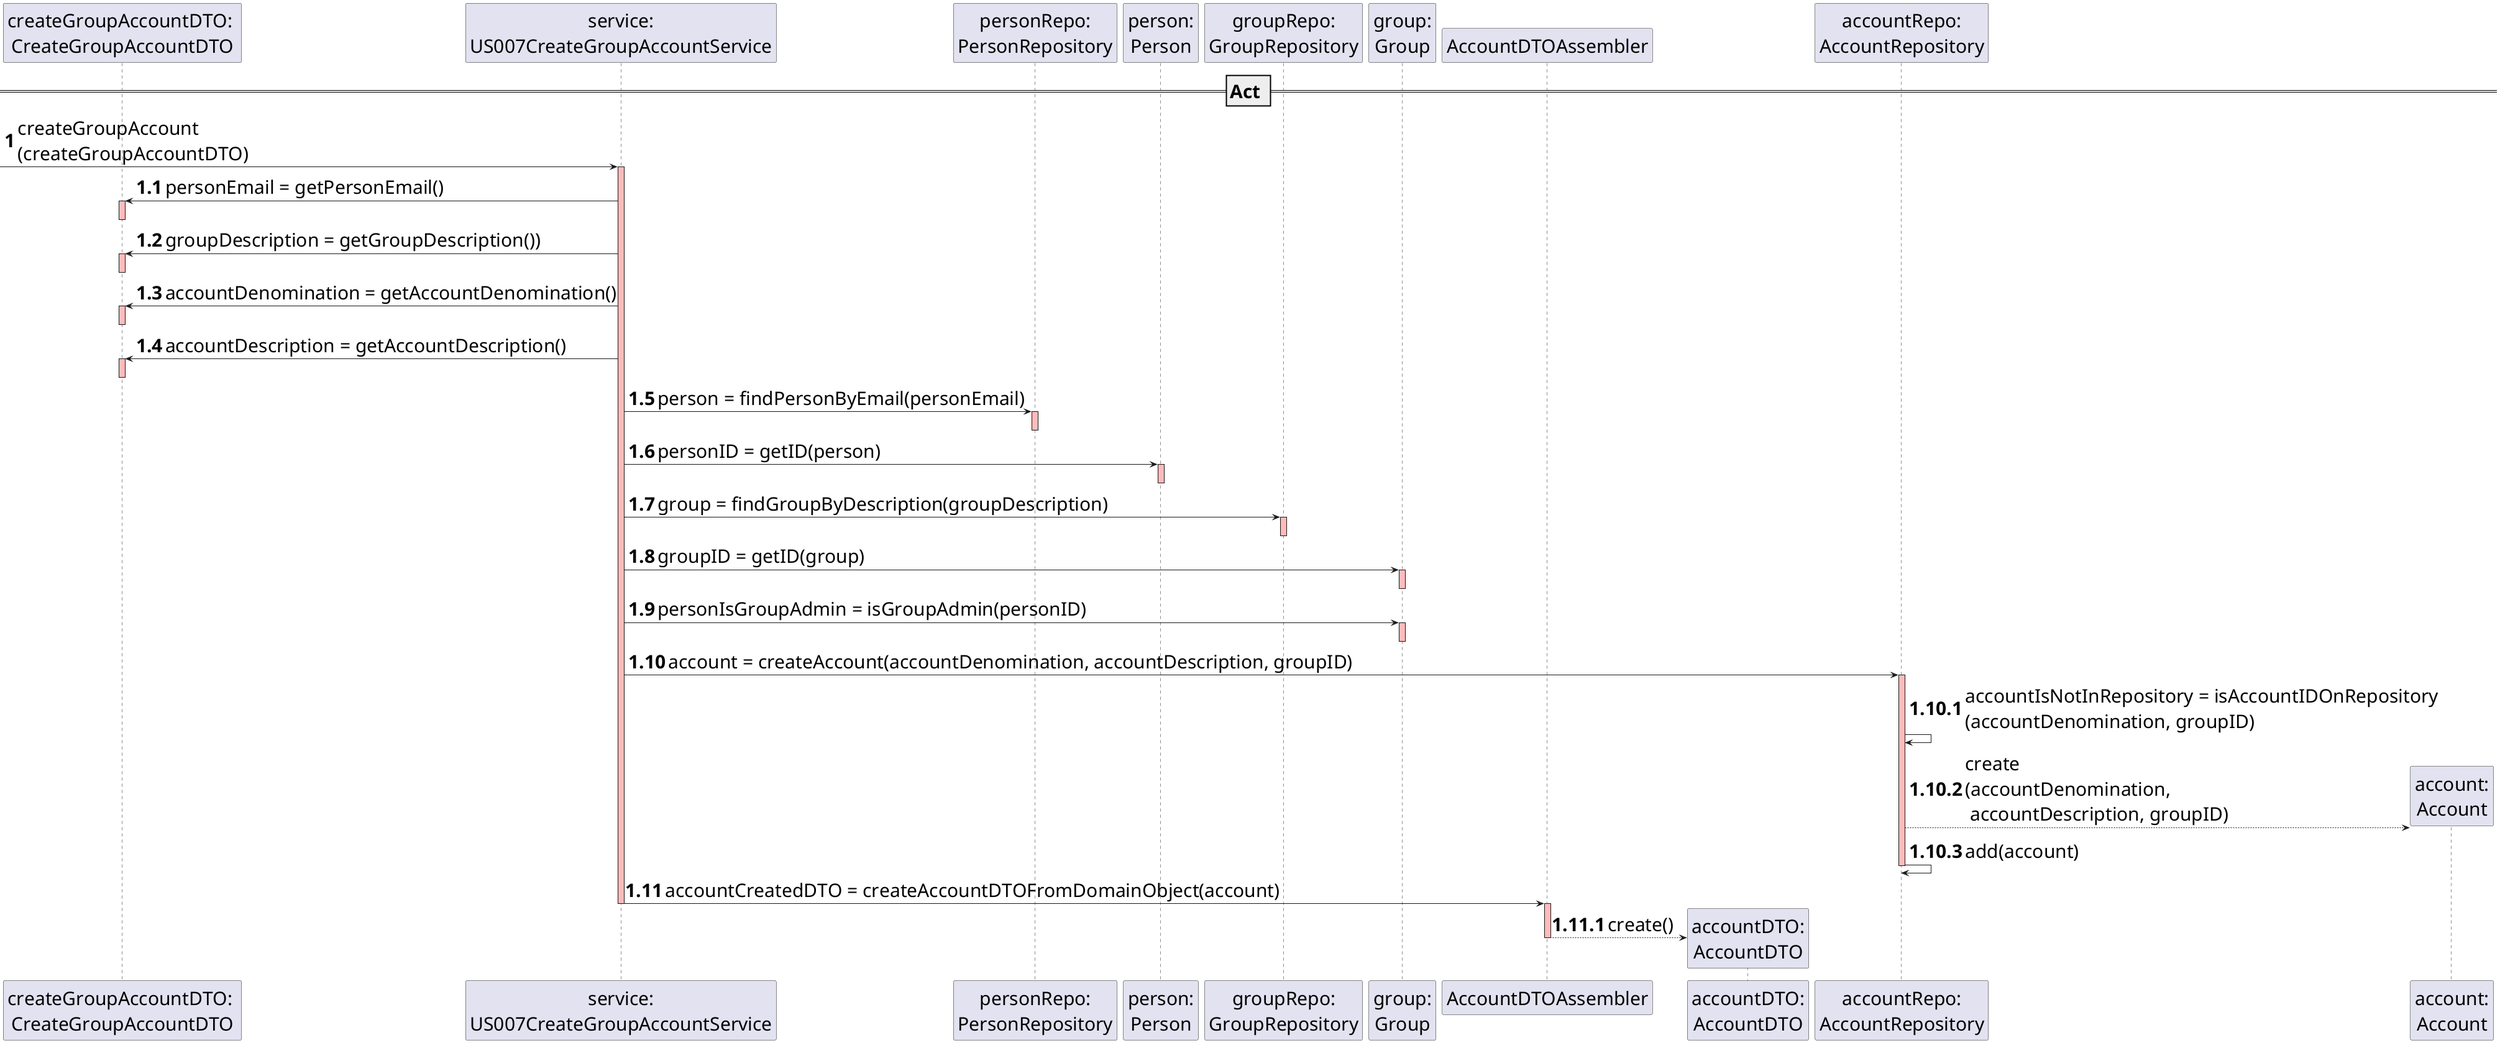 @startuml
skinparam DefaultFontSize 30

participant "createGroupAccountDTO: \nCreateGroupAccountDTO"
participant "service:\nUS007CreateGroupAccountService"
participant "personRepo:\nPersonRepository"
participant "person:\nPerson"
participant "groupRepo:\nGroupRepository"
participant "group:\nGroup"
participant "AccountDTOAssembler"
participant "accountDTO:\nAccountDTO"
participant "accountRepo:\nAccountRepository"
participant "account:\nAccount"

== Act ==
autonumber
[-> "service:\nUS007CreateGroupAccountService" : createGroupAccount\n(createGroupAccountDTO)
activate "service:\nUS007CreateGroupAccountService" #FFBBBB
autonumber 1.1
"service:\nUS007CreateGroupAccountService" -> "createGroupAccountDTO: \nCreateGroupAccountDTO" : personEmail = getPersonEmail()
activate "createGroupAccountDTO: \nCreateGroupAccountDTO"  #FFBBBB
deactivate "createGroupAccountDTO: \nCreateGroupAccountDTO"  #FFBBBB

"service:\nUS007CreateGroupAccountService" -> "createGroupAccountDTO: \nCreateGroupAccountDTO" : groupDescription = getGroupDescription())
activate "createGroupAccountDTO: \nCreateGroupAccountDTO"  #FFBBBB
deactivate "createGroupAccountDTO: \nCreateGroupAccountDTO"  #FFBBBB

"service:\nUS007CreateGroupAccountService" -> "createGroupAccountDTO: \nCreateGroupAccountDTO" : accountDenomination = getAccountDenomination()
activate "createGroupAccountDTO: \nCreateGroupAccountDTO"  #FFBBBB
deactivate "createGroupAccountDTO: \nCreateGroupAccountDTO"  #FFBBBB

"service:\nUS007CreateGroupAccountService" -> "createGroupAccountDTO: \nCreateGroupAccountDTO" : accountDescription = getAccountDescription()
activate "createGroupAccountDTO: \nCreateGroupAccountDTO"  #FFBBBB
deactivate "createGroupAccountDTO: \nCreateGroupAccountDTO"  #FFBBBB



"service:\nUS007CreateGroupAccountService" -> "personRepo:\nPersonRepository" : person = findPersonByEmail(personEmail)
activate "personRepo:\nPersonRepository"  #FFBBBB
deactivate "personRepo:\nPersonRepository"  #FFBBBB


"service:\nUS007CreateGroupAccountService" -> "person:\nPerson" : personID = getID(person)
activate "person:\nPerson"  #FFBBBB
deactivate "person:\nPerson"  #FFBBBB



"service:\nUS007CreateGroupAccountService" -> "groupRepo:\nGroupRepository" : group = findGroupByDescription(groupDescription)
activate "groupRepo:\nGroupRepository"  #FFBBBB
deactivate "groupRepo:\nGroupRepository"  #FFBBBB


"service:\nUS007CreateGroupAccountService" -> "group:\nGroup" : groupID = getID(group)
activate "group:\nGroup" #FFBBBB
deactivate "group:\nGroup"

"service:\nUS007CreateGroupAccountService" -> "group:\nGroup" : personIsGroupAdmin = isGroupAdmin(personID)
activate "group:\nGroup" #FFBBBB
deactivate "group:\nGroup"

"service:\nUS007CreateGroupAccountService" -> "accountRepo:\nAccountRepository" : account = createAccount(accountDenomination, accountDescription, groupID)
activate "accountRepo:\nAccountRepository" #FFBBBB
autonumber 1.10.1
"accountRepo:\nAccountRepository" -> "accountRepo:\nAccountRepository" : accountIsNotInRepository = isAccountIDOnRepository\n(accountDenomination, groupID)
create "account:\nAccount"
"accountRepo:\nAccountRepository" --> "account:\nAccount" : create\n(accountDenomination,\n accountDescription, groupID)
"accountRepo:\nAccountRepository" -> "accountRepo:\nAccountRepository" : add(account)
deactivate "accountRepo:\nAccountRepository" #FFBBBB
autonumber 1.11
"service:\nUS007CreateGroupAccountService" -> "AccountDTOAssembler":accountCreatedDTO = createAccountDTOFromDomainObject(account)
deactivate "service:\nUS007CreateGroupAccountService"
autonumber 1.11.1
activate "AccountDTOAssembler" #FFBBBB
create "accountDTO:\nAccountDTO"
"AccountDTOAssembler" --> "accountDTO:\nAccountDTO": create()
deactivate "AccountDTOAssembler"

deactivate "service:\nUS007CreateGroupAccountService"

@enduml